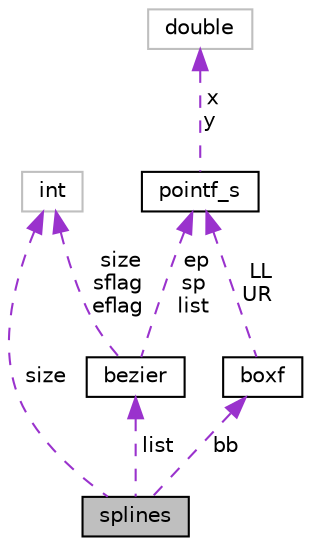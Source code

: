 digraph "splines"
{
  bgcolor="transparent";
  edge [fontname="Helvetica",fontsize="10",labelfontname="Helvetica",labelfontsize="10"];
  node [fontname="Helvetica",fontsize="10",shape=record];
  Node1 [label="splines",height=0.2,width=0.4,color="black", fillcolor="grey75", style="filled", fontcolor="black"];
  Node2 -> Node1 [dir="back",color="darkorchid3",fontsize="10",style="dashed",label=" size" ,fontname="Helvetica"];
  Node2 [label="int",height=0.2,width=0.4,color="grey75"];
  Node3 -> Node1 [dir="back",color="darkorchid3",fontsize="10",style="dashed",label=" bb" ,fontname="Helvetica"];
  Node3 [label="boxf",height=0.2,width=0.4,color="black",URL="$structboxf.html"];
  Node4 -> Node3 [dir="back",color="darkorchid3",fontsize="10",style="dashed",label=" LL\nUR" ,fontname="Helvetica"];
  Node4 [label="pointf_s",height=0.2,width=0.4,color="black",URL="$structpointf__s.html"];
  Node5 -> Node4 [dir="back",color="darkorchid3",fontsize="10",style="dashed",label=" x\ny" ,fontname="Helvetica"];
  Node5 [label="double",height=0.2,width=0.4,color="grey75"];
  Node6 -> Node1 [dir="back",color="darkorchid3",fontsize="10",style="dashed",label=" list" ,fontname="Helvetica"];
  Node6 [label="bezier",height=0.2,width=0.4,color="black",URL="$structbezier.html"];
  Node2 -> Node6 [dir="back",color="darkorchid3",fontsize="10",style="dashed",label=" size\nsflag\neflag" ,fontname="Helvetica"];
  Node4 -> Node6 [dir="back",color="darkorchid3",fontsize="10",style="dashed",label=" ep\nsp\nlist" ,fontname="Helvetica"];
}
